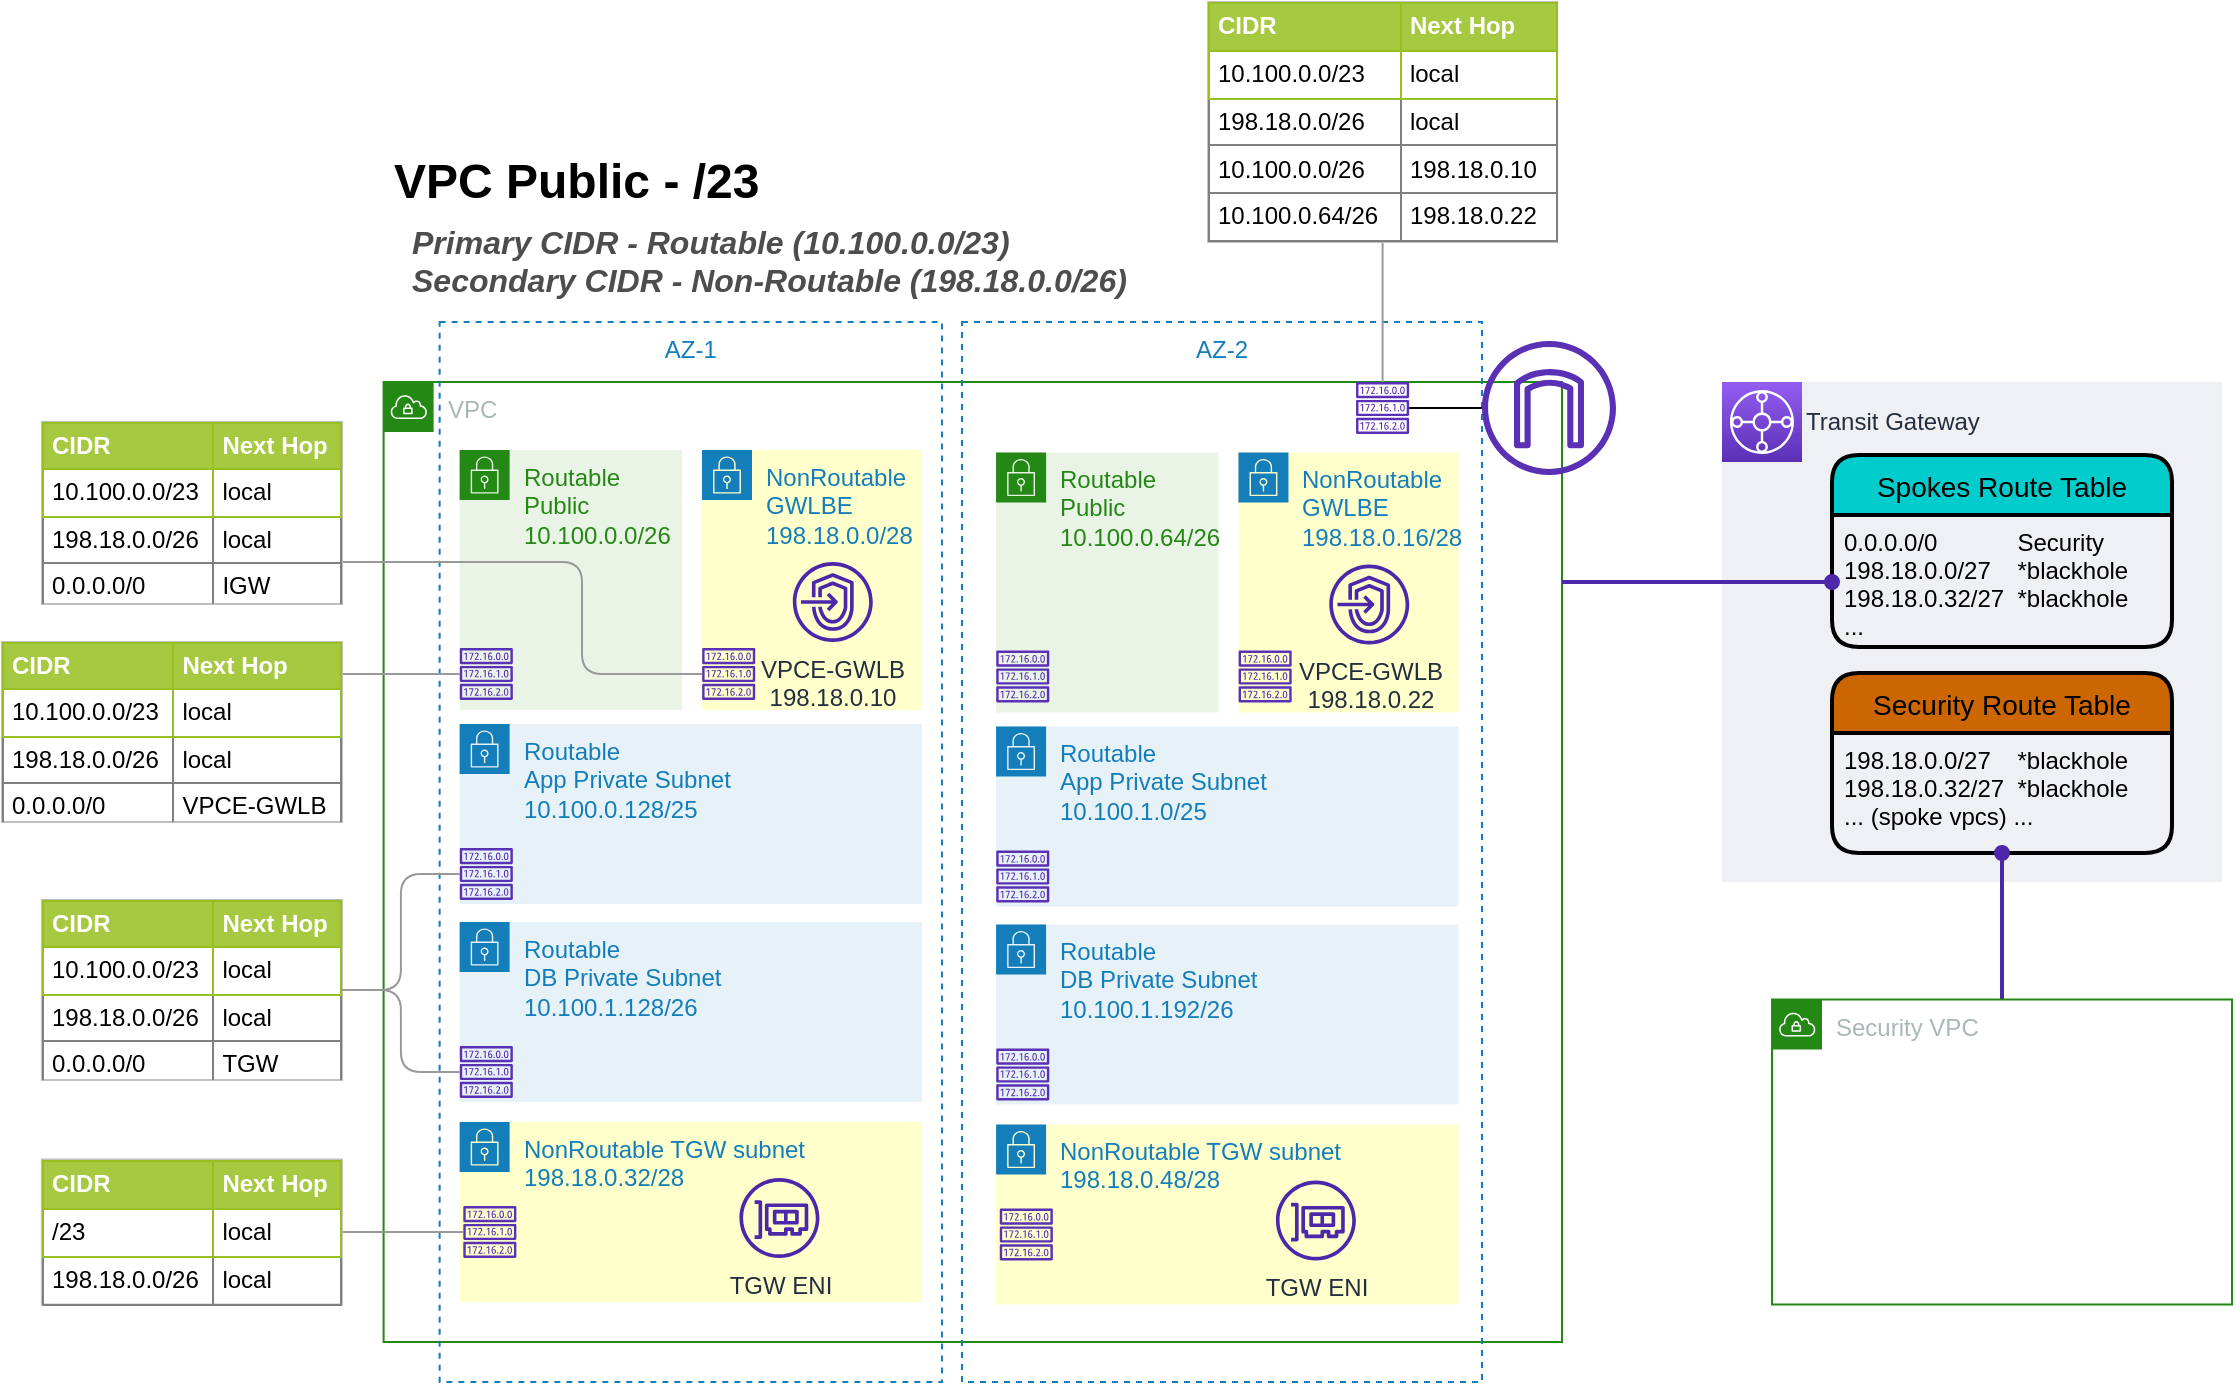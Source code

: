 <mxfile version="20.2.3" type="device" pages="2"><diagram name="public-2AZ-IngressRouting" id="lTcAA-2_CcCiDFms-spu"><mxGraphModel dx="946" dy="-428" grid="1" gridSize="10" guides="1" tooltips="1" connect="1" arrows="1" fold="1" page="1" pageScale="1" pageWidth="850" pageHeight="1100" math="0" shadow="0"><root><mxCell id="Y1zqUfNoWfXjIR6p9rCs-0"/><mxCell id="Y1zqUfNoWfXjIR6p9rCs-1" parent="Y1zqUfNoWfXjIR6p9rCs-0"/><mxCell id="Y1zqUfNoWfXjIR6p9rCs-2" value="VPC" style="points=[[0,0],[0.25,0],[0.5,0],[0.75,0],[1,0],[1,0.25],[1,0.5],[1,0.75],[1,1],[0.75,1],[0.5,1],[0.25,1],[0,1],[0,0.75],[0,0.5],[0,0.25]];outlineConnect=0;gradientColor=none;html=1;whiteSpace=wrap;fontSize=12;fontStyle=0;shape=mxgraph.aws4.group;grIcon=mxgraph.aws4.group_vpc;strokeColor=#248814;fillColor=none;verticalAlign=top;align=left;spacingLeft=30;fontColor=#AAB7B8;dashed=0;" parent="Y1zqUfNoWfXjIR6p9rCs-1" vertex="1"><mxGeometry x="190.8" y="1380" width="589.2" height="480" as="geometry"/></mxCell><mxCell id="Y1zqUfNoWfXjIR6p9rCs-3" value="AZ-1" style="fillColor=none;strokeColor=#147EBA;dashed=1;verticalAlign=top;fontStyle=0;fontColor=#147EBA;labelBackgroundColor=none;" parent="Y1zqUfNoWfXjIR6p9rCs-1" vertex="1"><mxGeometry x="218.81" y="1350" width="251.19" height="530" as="geometry"/></mxCell><mxCell id="Y1zqUfNoWfXjIR6p9rCs-4" value="NonRoutable&lt;br&gt;GWLBE&lt;br&gt;198.18.0.0/28" style="points=[[0,0],[0.25,0],[0.5,0],[0.75,0],[1,0],[1,0.25],[1,0.5],[1,0.75],[1,1],[0.75,1],[0.5,1],[0.25,1],[0,1],[0,0.75],[0,0.5],[0,0.25]];outlineConnect=0;gradientColor=none;html=1;whiteSpace=wrap;fontSize=12;fontStyle=0;shape=mxgraph.aws4.group;grIcon=mxgraph.aws4.group_security_group;grStroke=0;strokeColor=#147EBA;fillColor=#FFFFCC;verticalAlign=top;align=left;spacingLeft=30;fontColor=#147EBA;dashed=0;" parent="Y1zqUfNoWfXjIR6p9rCs-1" vertex="1"><mxGeometry x="350" y="1414" width="110" height="130" as="geometry"/></mxCell><mxCell id="Y1zqUfNoWfXjIR6p9rCs-5" value="" style="outlineConnect=0;fontColor=#232F3E;gradientColor=none;fillColor=#5A30B5;strokeColor=none;dashed=0;verticalLabelPosition=bottom;verticalAlign=top;align=center;html=1;fontSize=12;fontStyle=0;aspect=fixed;pointerEvents=1;shape=mxgraph.aws4.route_table;" parent="Y1zqUfNoWfXjIR6p9rCs-1" vertex="1"><mxGeometry x="350.0" y="1513" width="26.68" height="26" as="geometry"/></mxCell><mxCell id="Y1zqUfNoWfXjIR6p9rCs-6" value="VPCE-GWLB&lt;br&gt;198.18.0.10" style="outlineConnect=0;fontColor=#232F3E;gradientColor=none;fillColor=#4D27AA;strokeColor=none;dashed=0;verticalLabelPosition=bottom;verticalAlign=top;align=center;html=1;fontSize=12;fontStyle=0;aspect=fixed;pointerEvents=1;shape=mxgraph.aws4.endpoints;labelBackgroundColor=none;" parent="Y1zqUfNoWfXjIR6p9rCs-1" vertex="1"><mxGeometry x="395.4" y="1470" width="40" height="40" as="geometry"/></mxCell><mxCell id="Y1zqUfNoWfXjIR6p9rCs-7" value="Routable Public&lt;br&gt;10.100.0.0/26" style="points=[[0,0],[0.25,0],[0.5,0],[0.75,0],[1,0],[1,0.25],[1,0.5],[1,0.75],[1,1],[0.75,1],[0.5,1],[0.25,1],[0,1],[0,0.75],[0,0.5],[0,0.25]];outlineConnect=0;gradientColor=none;html=1;whiteSpace=wrap;fontSize=12;fontStyle=0;shape=mxgraph.aws4.group;grIcon=mxgraph.aws4.group_security_group;grStroke=0;strokeColor=#248814;fillColor=#E9F3E6;verticalAlign=top;align=left;spacingLeft=30;fontColor=#248814;dashed=0;" parent="Y1zqUfNoWfXjIR6p9rCs-1" vertex="1"><mxGeometry x="228.81" y="1414" width="111.19" height="130" as="geometry"/></mxCell><mxCell id="Y1zqUfNoWfXjIR6p9rCs-8" value="Routable&lt;br&gt;App Private Subnet&lt;br&gt;10.100.0.128/25" style="points=[[0,0],[0.25,0],[0.5,0],[0.75,0],[1,0],[1,0.25],[1,0.5],[1,0.75],[1,1],[0.75,1],[0.5,1],[0.25,1],[0,1],[0,0.75],[0,0.5],[0,0.25]];outlineConnect=0;gradientColor=none;html=1;whiteSpace=wrap;fontSize=12;fontStyle=0;shape=mxgraph.aws4.group;grIcon=mxgraph.aws4.group_security_group;grStroke=0;strokeColor=#147EBA;fillColor=#E6F2F8;verticalAlign=top;align=left;spacingLeft=30;fontColor=#147EBA;dashed=0;" parent="Y1zqUfNoWfXjIR6p9rCs-1" vertex="1"><mxGeometry x="228.81" y="1551" width="231.19" height="90" as="geometry"/></mxCell><mxCell id="Y1zqUfNoWfXjIR6p9rCs-10" value="&lt;h1 style=&quot;font-size: 24px;&quot;&gt;VPC Public - /23&lt;br&gt;&lt;/h1&gt;" style="text;html=1;strokeColor=none;fillColor=none;spacing=5;spacingTop=-20;whiteSpace=wrap;overflow=hidden;rounded=0;labelBackgroundColor=none;fontSize=12;" parent="Y1zqUfNoWfXjIR6p9rCs-1" vertex="1"><mxGeometry x="190.8" y="1260" width="449.2" height="40" as="geometry"/></mxCell><mxCell id="Y1zqUfNoWfXjIR6p9rCs-11" value="" style="outlineConnect=0;fontColor=#232F3E;gradientColor=none;fillColor=#5A30B5;strokeColor=none;dashed=0;verticalLabelPosition=bottom;verticalAlign=top;align=center;html=1;fontSize=12;fontStyle=0;aspect=fixed;pointerEvents=1;shape=mxgraph.aws4.route_table;" parent="Y1zqUfNoWfXjIR6p9rCs-1" vertex="1"><mxGeometry x="228.81" y="1513" width="26.68" height="26" as="geometry"/></mxCell><mxCell id="Y1zqUfNoWfXjIR6p9rCs-12" style="edgeStyle=orthogonalEdgeStyle;rounded=1;jumpStyle=arc;orthogonalLoop=1;jettySize=auto;html=1;startArrow=none;startFill=0;strokeColor=#999999;strokeWidth=1;fontColor=#5A30B5;endArrow=none;endFill=0;" parent="Y1zqUfNoWfXjIR6p9rCs-1" source="Y1zqUfNoWfXjIR6p9rCs-11" target="Y1zqUfNoWfXjIR6p9rCs-13" edge="1"><mxGeometry relative="1" as="geometry"><mxPoint x="70.07" y="1593.57" as="sourcePoint"/><Array as="points"><mxPoint x="180" y="1526"/><mxPoint x="180" y="1526"/></Array></mxGeometry></mxCell><mxCell id="Y1zqUfNoWfXjIR6p9rCs-13" value="&lt;table border=&quot;1&quot; width=&quot;100%&quot; cellpadding=&quot;4&quot; style=&quot;width: 100% ; height: 100% ; border-collapse: collapse&quot;&gt;&lt;tbody&gt;&lt;tr style=&quot;background-color: #a7c942 ; color: #ffffff ; border: 1px solid #98bf21&quot;&gt;&lt;th align=&quot;left&quot;&gt;CIDR&lt;/th&gt;&lt;th align=&quot;left&quot;&gt;Next Hop&lt;/th&gt;&lt;/tr&gt;&lt;tr style=&quot;border: 1px solid #98bf21&quot;&gt;&lt;td&gt;10.100.0.0/23&lt;br&gt;&lt;/td&gt;&lt;td&gt;local&lt;/td&gt;&lt;/tr&gt;&lt;tr&gt;&lt;td&gt;198.18.0.0/26&lt;/td&gt;&lt;td&gt;local&lt;/td&gt;&lt;/tr&gt;&lt;tr&gt;&lt;td&gt;0.0.0.0/0&lt;/td&gt;&lt;td&gt;VPCE-GWLB&lt;/td&gt;&lt;/tr&gt;&lt;/tbody&gt;&lt;/table&gt;" style="text;html=1;strokeColor=#c0c0c0;fillColor=#ffffff;overflow=fill;rounded=0;" parent="Y1zqUfNoWfXjIR6p9rCs-1" vertex="1"><mxGeometry y="1510" width="170" height="90" as="geometry"/></mxCell><mxCell id="Y1zqUfNoWfXjIR6p9rCs-14" style="edgeStyle=orthogonalEdgeStyle;rounded=1;jumpStyle=arc;orthogonalLoop=1;jettySize=auto;html=1;startArrow=none;startFill=0;strokeColor=#999999;strokeWidth=1;fontColor=#5A30B5;endArrow=none;endFill=0;" parent="Y1zqUfNoWfXjIR6p9rCs-1" source="Y1zqUfNoWfXjIR6p9rCs-5" target="Y1zqUfNoWfXjIR6p9rCs-15" edge="1"><mxGeometry relative="1" as="geometry"><mxPoint x="228.878" y="1409" as="sourcePoint"/><Array as="points"><mxPoint x="290" y="1526"/><mxPoint x="290" y="1470"/></Array></mxGeometry></mxCell><mxCell id="Y1zqUfNoWfXjIR6p9rCs-15" value="&lt;table border=&quot;1&quot; width=&quot;100%&quot; cellpadding=&quot;4&quot; style=&quot;width: 100% ; height: 100% ; border-collapse: collapse&quot;&gt;&lt;tbody&gt;&lt;tr style=&quot;background-color: #a7c942 ; color: #ffffff ; border: 1px solid #98bf21&quot;&gt;&lt;th align=&quot;left&quot;&gt;CIDR&lt;/th&gt;&lt;th align=&quot;left&quot;&gt;Next Hop&lt;/th&gt;&lt;/tr&gt;&lt;tr style=&quot;border: 1px solid #98bf21&quot;&gt;&lt;td&gt;10.100.0.0/23&lt;/td&gt;&lt;td&gt;local&lt;/td&gt;&lt;/tr&gt;&lt;tr&gt;&lt;td&gt;198.18.0.0/26&lt;/td&gt;&lt;td&gt;local&lt;/td&gt;&lt;/tr&gt;&lt;tr&gt;&lt;td&gt;0.0.0.0/0&lt;/td&gt;&lt;td&gt;IGW&lt;/td&gt;&lt;/tr&gt;&lt;/tbody&gt;&lt;/table&gt;" style="text;html=1;strokeColor=#c0c0c0;fillColor=#ffffff;overflow=fill;rounded=0;" parent="Y1zqUfNoWfXjIR6p9rCs-1" vertex="1"><mxGeometry x="20" y="1400" width="150" height="91" as="geometry"/></mxCell><mxCell id="Y1zqUfNoWfXjIR6p9rCs-16" value="" style="outlineConnect=0;fontColor=#232F3E;gradientColor=none;fillColor=#5A30B5;strokeColor=none;dashed=0;verticalLabelPosition=bottom;verticalAlign=top;align=center;html=1;fontSize=12;fontStyle=0;aspect=fixed;pointerEvents=1;shape=mxgraph.aws4.route_table;" parent="Y1zqUfNoWfXjIR6p9rCs-1" vertex="1"><mxGeometry x="228.81" y="1613" width="26.68" height="26" as="geometry"/></mxCell><mxCell id="Y1zqUfNoWfXjIR6p9rCs-17" style="edgeStyle=orthogonalEdgeStyle;rounded=1;jumpStyle=arc;orthogonalLoop=1;jettySize=auto;html=1;startArrow=none;startFill=0;strokeColor=#999999;strokeWidth=1;fontColor=#5A30B5;endArrow=none;endFill=0;" parent="Y1zqUfNoWfXjIR6p9rCs-1" source="Y1zqUfNoWfXjIR6p9rCs-16" target="Y1zqUfNoWfXjIR6p9rCs-18" edge="1"><mxGeometry relative="1" as="geometry"><mxPoint x="70.07" y="1693.57" as="sourcePoint"/></mxGeometry></mxCell><mxCell id="Y1zqUfNoWfXjIR6p9rCs-18" value="&lt;table border=&quot;1&quot; width=&quot;100%&quot; cellpadding=&quot;4&quot; style=&quot;width: 100% ; height: 100% ; border-collapse: collapse&quot;&gt;&lt;tbody&gt;&lt;tr style=&quot;background-color: #a7c942 ; color: #ffffff ; border: 1px solid #98bf21&quot;&gt;&lt;th align=&quot;left&quot;&gt;CIDR&lt;/th&gt;&lt;th align=&quot;left&quot;&gt;Next Hop&lt;/th&gt;&lt;/tr&gt;&lt;tr style=&quot;border: 1px solid #98bf21&quot;&gt;&lt;td&gt;10.100.0.0/23&lt;br&gt;&lt;/td&gt;&lt;td&gt;local&lt;/td&gt;&lt;/tr&gt;&lt;tr&gt;&lt;td&gt;198.18.0.0/26&lt;/td&gt;&lt;td&gt;local&lt;/td&gt;&lt;/tr&gt;&lt;tr&gt;&lt;td&gt;0.0.0.0/0&lt;/td&gt;&lt;td&gt;TGW&lt;/td&gt;&lt;/tr&gt;&lt;/tbody&gt;&lt;/table&gt;" style="text;html=1;strokeColor=#c0c0c0;fillColor=#ffffff;overflow=fill;rounded=0;" parent="Y1zqUfNoWfXjIR6p9rCs-1" vertex="1"><mxGeometry x="19.96" y="1639" width="150.04" height="90" as="geometry"/></mxCell><mxCell id="Y1zqUfNoWfXjIR6p9rCs-19" value="AZ-2" style="fillColor=none;strokeColor=#147EBA;dashed=1;verticalAlign=top;fontStyle=0;fontColor=#147EBA;labelBackgroundColor=none;" parent="Y1zqUfNoWfXjIR6p9rCs-1" vertex="1"><mxGeometry x="480" y="1350" width="260" height="530" as="geometry"/></mxCell><mxCell id="Y1zqUfNoWfXjIR6p9rCs-27" style="edgeStyle=orthogonalEdgeStyle;rounded=1;jumpStyle=arc;orthogonalLoop=1;jettySize=auto;html=1;startArrow=none;startFill=0;strokeColor=#999999;strokeWidth=1;fontColor=#5A30B5;endArrow=none;endFill=0;" parent="Y1zqUfNoWfXjIR6p9rCs-1" source="Y1zqUfNoWfXjIR6p9rCs-47" target="Y1zqUfNoWfXjIR6p9rCs-28" edge="1"><mxGeometry relative="1" as="geometry"><mxPoint x="1014.732" y="1544" as="sourcePoint"/></mxGeometry></mxCell><mxCell id="Y1zqUfNoWfXjIR6p9rCs-28" value="&lt;table border=&quot;1&quot; width=&quot;100%&quot; cellpadding=&quot;4&quot; style=&quot;width: 100% ; height: 100% ; border-collapse: collapse&quot;&gt;&lt;tbody&gt;&lt;tr style=&quot;background-color: #a7c942 ; color: #ffffff ; border: 1px solid #98bf21&quot;&gt;&lt;th align=&quot;left&quot;&gt;CIDR&lt;/th&gt;&lt;th align=&quot;left&quot;&gt;Next Hop&lt;/th&gt;&lt;/tr&gt;&lt;tr style=&quot;border: 1px solid #98bf21&quot;&gt;&lt;td&gt;10.100.0.0/23&lt;/td&gt;&lt;td&gt;local&lt;/td&gt;&lt;/tr&gt;&lt;tr&gt;&lt;td&gt;198.18.0.0/26&lt;/td&gt;&lt;td&gt;local&lt;/td&gt;&lt;/tr&gt;&lt;tr&gt;&lt;td&gt;10.100.0.0/26&lt;/td&gt;&lt;td&gt;198.18.0.10&lt;/td&gt;&lt;/tr&gt;&lt;tr&gt;&lt;td&gt;10.100.0.64/26&lt;/td&gt;&lt;td&gt;198.18.0.22&lt;/td&gt;&lt;/tr&gt;&lt;/tbody&gt;&lt;/table&gt;" style="text;html=1;strokeColor=#c0c0c0;fillColor=#ffffff;overflow=fill;rounded=0;" parent="Y1zqUfNoWfXjIR6p9rCs-1" vertex="1"><mxGeometry x="603.04" y="1190" width="174.51" height="120" as="geometry"/></mxCell><mxCell id="Y1zqUfNoWfXjIR6p9rCs-29" value="NonRoutable TGW subnet&lt;br&gt;198.18.0.32/28" style="points=[[0,0],[0.25,0],[0.5,0],[0.75,0],[1,0],[1,0.25],[1,0.5],[1,0.75],[1,1],[0.75,1],[0.5,1],[0.25,1],[0,1],[0,0.75],[0,0.5],[0,0.25]];outlineConnect=0;gradientColor=none;html=1;whiteSpace=wrap;fontSize=12;fontStyle=0;shape=mxgraph.aws4.group;grIcon=mxgraph.aws4.group_security_group;grStroke=0;strokeColor=#147EBA;fillColor=#FFFFCC;verticalAlign=top;align=left;spacingLeft=30;fontColor=#147EBA;dashed=0;" parent="Y1zqUfNoWfXjIR6p9rCs-1" vertex="1"><mxGeometry x="228.81" y="1750" width="231.19" height="90" as="geometry"/></mxCell><mxCell id="Y1zqUfNoWfXjIR6p9rCs-31" value="" style="outlineConnect=0;fontColor=#232F3E;gradientColor=none;fillColor=#5A30B5;strokeColor=none;dashed=0;verticalLabelPosition=bottom;verticalAlign=top;align=center;html=1;fontSize=12;fontStyle=0;aspect=fixed;pointerEvents=1;shape=mxgraph.aws4.route_table;" parent="Y1zqUfNoWfXjIR6p9rCs-1" vertex="1"><mxGeometry x="230.58" y="1792" width="26.68" height="26" as="geometry"/></mxCell><mxCell id="Y1zqUfNoWfXjIR6p9rCs-32" style="edgeStyle=orthogonalEdgeStyle;rounded=1;jumpStyle=arc;orthogonalLoop=1;jettySize=auto;html=1;startArrow=none;startFill=0;strokeColor=#999999;strokeWidth=1;fontColor=#5A30B5;endArrow=none;endFill=0;" parent="Y1zqUfNoWfXjIR6p9rCs-1" source="Y1zqUfNoWfXjIR6p9rCs-31" target="Y1zqUfNoWfXjIR6p9rCs-33" edge="1"><mxGeometry relative="1" as="geometry"><mxPoint x="71.84" y="1872.57" as="sourcePoint"/></mxGeometry></mxCell><mxCell id="Y1zqUfNoWfXjIR6p9rCs-33" value="&lt;table border=&quot;1&quot; width=&quot;100%&quot; cellpadding=&quot;4&quot; style=&quot;width: 100% ; height: 100% ; border-collapse: collapse&quot;&gt;&lt;tbody&gt;&lt;tr style=&quot;background-color: #a7c942 ; color: #ffffff ; border: 1px solid #98bf21&quot;&gt;&lt;th align=&quot;left&quot;&gt;CIDR&lt;/th&gt;&lt;th align=&quot;left&quot;&gt;Next Hop&lt;/th&gt;&lt;/tr&gt;&lt;tr style=&quot;border: 1px solid #98bf21&quot;&gt;&lt;td&gt;/23&lt;/td&gt;&lt;td&gt;local&lt;/td&gt;&lt;/tr&gt;&lt;tr&gt;&lt;td&gt;198.18.0.0/26&lt;/td&gt;&lt;td&gt;local&lt;/td&gt;&lt;/tr&gt;&lt;/tbody&gt;&lt;/table&gt;" style="text;html=1;strokeColor=#c0c0c0;fillColor=#ffffff;overflow=fill;rounded=0;" parent="Y1zqUfNoWfXjIR6p9rCs-1" vertex="1"><mxGeometry x="19.92" y="1768.75" width="150.04" height="72.5" as="geometry"/></mxCell><mxCell id="Y1zqUfNoWfXjIR6p9rCs-46" value="" style="outlineConnect=0;fontColor=#232F3E;gradientColor=none;fillColor=#5A30B5;strokeColor=none;dashed=0;verticalLabelPosition=bottom;verticalAlign=top;align=center;html=1;fontSize=12;fontStyle=0;aspect=fixed;pointerEvents=1;shape=mxgraph.aws4.internet_gateway;labelBackgroundColor=none;" parent="Y1zqUfNoWfXjIR6p9rCs-1" vertex="1"><mxGeometry x="740.0" y="1359.5" width="67" height="67" as="geometry"/></mxCell><mxCell id="Y1zqUfNoWfXjIR6p9rCs-47" value="" style="outlineConnect=0;fontColor=#232F3E;gradientColor=none;fillColor=#5A30B5;strokeColor=none;dashed=0;verticalLabelPosition=bottom;verticalAlign=top;align=center;html=1;fontSize=12;fontStyle=0;aspect=fixed;pointerEvents=1;shape=mxgraph.aws4.route_table;" parent="Y1zqUfNoWfXjIR6p9rCs-1" vertex="1"><mxGeometry x="676.95" y="1380" width="26.68" height="26" as="geometry"/></mxCell><mxCell id="Y1zqUfNoWfXjIR6p9rCs-50" value="&lt;h1 style=&quot;font-size: 16px;&quot;&gt;&lt;i&gt;Primary CIDR - Routable (10.100.0.0/23)&lt;br&gt;Secondary CIDR - Non-Routable (198.18.0.0/26)&lt;/i&gt;&lt;/h1&gt;" style="text;html=1;strokeColor=none;fillColor=none;spacing=5;spacingTop=-20;whiteSpace=wrap;overflow=hidden;rounded=0;labelBackgroundColor=none;fontSize=12;fontColor=#4D4D4D;" parent="Y1zqUfNoWfXjIR6p9rCs-1" vertex="1"><mxGeometry x="200" y="1300" width="449.2" height="50" as="geometry"/></mxCell><mxCell id="VdVJ-CZF8Ngl-7uXg3jr-0" value="Routable&lt;br&gt;DB Private Subnet&lt;br&gt;10.100.1.128/26" style="points=[[0,0],[0.25,0],[0.5,0],[0.75,0],[1,0],[1,0.25],[1,0.5],[1,0.75],[1,1],[0.75,1],[0.5,1],[0.25,1],[0,1],[0,0.75],[0,0.5],[0,0.25]];outlineConnect=0;gradientColor=none;html=1;whiteSpace=wrap;fontSize=12;fontStyle=0;shape=mxgraph.aws4.group;grIcon=mxgraph.aws4.group_security_group;grStroke=0;strokeColor=#147EBA;fillColor=#E6F2F8;verticalAlign=top;align=left;spacingLeft=30;fontColor=#147EBA;dashed=0;" parent="Y1zqUfNoWfXjIR6p9rCs-1" vertex="1"><mxGeometry x="228.81" y="1650" width="231.19" height="90" as="geometry"/></mxCell><mxCell id="VdVJ-CZF8Ngl-7uXg3jr-1" value="" style="outlineConnect=0;fontColor=#232F3E;gradientColor=none;fillColor=#5A30B5;strokeColor=none;dashed=0;verticalLabelPosition=bottom;verticalAlign=top;align=center;html=1;fontSize=12;fontStyle=0;aspect=fixed;pointerEvents=1;shape=mxgraph.aws4.route_table;" parent="Y1zqUfNoWfXjIR6p9rCs-1" vertex="1"><mxGeometry x="228.81" y="1712" width="26.68" height="26" as="geometry"/></mxCell><mxCell id="VdVJ-CZF8Ngl-7uXg3jr-2" style="edgeStyle=orthogonalEdgeStyle;rounded=1;jumpStyle=arc;orthogonalLoop=1;jettySize=auto;html=1;startArrow=none;startFill=0;strokeColor=#999999;strokeWidth=1;fontColor=#5A30B5;endArrow=none;endFill=0;" parent="Y1zqUfNoWfXjIR6p9rCs-1" source="VdVJ-CZF8Ngl-7uXg3jr-1" target="Y1zqUfNoWfXjIR6p9rCs-18" edge="1"><mxGeometry relative="1" as="geometry"><mxPoint x="70.07" y="1792.57" as="sourcePoint"/><mxPoint x="170" y="1735" as="targetPoint"/></mxGeometry></mxCell><mxCell id="VdVJ-CZF8Ngl-7uXg3jr-6" value="TGW ENI" style="sketch=0;outlineConnect=0;fontColor=#232F3E;gradientColor=none;fillColor=#4D27AA;strokeColor=none;dashed=0;verticalLabelPosition=bottom;verticalAlign=top;align=center;html=1;fontSize=12;fontStyle=0;aspect=fixed;pointerEvents=1;shape=mxgraph.aws4.elastic_network_interface;" parent="Y1zqUfNoWfXjIR6p9rCs-1" vertex="1"><mxGeometry x="368.72" y="1778" width="40" height="40" as="geometry"/></mxCell><mxCell id="qIVUYQZ2wYTgL0CLIdLl-0" value="NonRoutable&lt;br&gt;GWLBE&lt;br&gt;198.18.0.16/28" style="points=[[0,0],[0.25,0],[0.5,0],[0.75,0],[1,0],[1,0.25],[1,0.5],[1,0.75],[1,1],[0.75,1],[0.5,1],[0.25,1],[0,1],[0,0.75],[0,0.5],[0,0.25]];outlineConnect=0;gradientColor=none;html=1;whiteSpace=wrap;fontSize=12;fontStyle=0;shape=mxgraph.aws4.group;grIcon=mxgraph.aws4.group_security_group;grStroke=0;strokeColor=#147EBA;fillColor=#FFFFCC;verticalAlign=top;align=left;spacingLeft=30;fontColor=#147EBA;dashed=0;" parent="Y1zqUfNoWfXjIR6p9rCs-1" vertex="1"><mxGeometry x="618.23" y="1415.25" width="110" height="130" as="geometry"/></mxCell><mxCell id="qIVUYQZ2wYTgL0CLIdLl-1" value="" style="outlineConnect=0;fontColor=#232F3E;gradientColor=none;fillColor=#5A30B5;strokeColor=none;dashed=0;verticalLabelPosition=bottom;verticalAlign=top;align=center;html=1;fontSize=12;fontStyle=0;aspect=fixed;pointerEvents=1;shape=mxgraph.aws4.route_table;" parent="Y1zqUfNoWfXjIR6p9rCs-1" vertex="1"><mxGeometry x="618.23" y="1514.25" width="26.68" height="26" as="geometry"/></mxCell><mxCell id="qIVUYQZ2wYTgL0CLIdLl-2" value="VPCE-GWLB&lt;br&gt;198.18.0.22" style="outlineConnect=0;fontColor=#232F3E;gradientColor=none;fillColor=#4D27AA;strokeColor=none;dashed=0;verticalLabelPosition=bottom;verticalAlign=top;align=center;html=1;fontSize=12;fontStyle=0;aspect=fixed;pointerEvents=1;shape=mxgraph.aws4.endpoints;labelBackgroundColor=none;" parent="Y1zqUfNoWfXjIR6p9rCs-1" vertex="1"><mxGeometry x="663.63" y="1471.25" width="40" height="40" as="geometry"/></mxCell><mxCell id="qIVUYQZ2wYTgL0CLIdLl-3" value="Routable Public&lt;br&gt;10.100.0.64/26" style="points=[[0,0],[0.25,0],[0.5,0],[0.75,0],[1,0],[1,0.25],[1,0.5],[1,0.75],[1,1],[0.75,1],[0.5,1],[0.25,1],[0,1],[0,0.75],[0,0.5],[0,0.25]];outlineConnect=0;gradientColor=none;html=1;whiteSpace=wrap;fontSize=12;fontStyle=0;shape=mxgraph.aws4.group;grIcon=mxgraph.aws4.group_security_group;grStroke=0;strokeColor=#248814;fillColor=#E9F3E6;verticalAlign=top;align=left;spacingLeft=30;fontColor=#248814;dashed=0;" parent="Y1zqUfNoWfXjIR6p9rCs-1" vertex="1"><mxGeometry x="497.04" y="1415.25" width="111.19" height="130" as="geometry"/></mxCell><mxCell id="qIVUYQZ2wYTgL0CLIdLl-4" value="Routable&lt;br&gt;App Private Subnet&lt;br&gt;10.100.1.0/25" style="points=[[0,0],[0.25,0],[0.5,0],[0.75,0],[1,0],[1,0.25],[1,0.5],[1,0.75],[1,1],[0.75,1],[0.5,1],[0.25,1],[0,1],[0,0.75],[0,0.5],[0,0.25]];outlineConnect=0;gradientColor=none;html=1;whiteSpace=wrap;fontSize=12;fontStyle=0;shape=mxgraph.aws4.group;grIcon=mxgraph.aws4.group_security_group;grStroke=0;strokeColor=#147EBA;fillColor=#E6F2F8;verticalAlign=top;align=left;spacingLeft=30;fontColor=#147EBA;dashed=0;" parent="Y1zqUfNoWfXjIR6p9rCs-1" vertex="1"><mxGeometry x="497.04" y="1552.25" width="231.19" height="90" as="geometry"/></mxCell><mxCell id="qIVUYQZ2wYTgL0CLIdLl-5" value="" style="outlineConnect=0;fontColor=#232F3E;gradientColor=none;fillColor=#5A30B5;strokeColor=none;dashed=0;verticalLabelPosition=bottom;verticalAlign=top;align=center;html=1;fontSize=12;fontStyle=0;aspect=fixed;pointerEvents=1;shape=mxgraph.aws4.route_table;" parent="Y1zqUfNoWfXjIR6p9rCs-1" vertex="1"><mxGeometry x="497.04" y="1514.25" width="26.68" height="26" as="geometry"/></mxCell><mxCell id="qIVUYQZ2wYTgL0CLIdLl-6" value="" style="outlineConnect=0;fontColor=#232F3E;gradientColor=none;fillColor=#5A30B5;strokeColor=none;dashed=0;verticalLabelPosition=bottom;verticalAlign=top;align=center;html=1;fontSize=12;fontStyle=0;aspect=fixed;pointerEvents=1;shape=mxgraph.aws4.route_table;" parent="Y1zqUfNoWfXjIR6p9rCs-1" vertex="1"><mxGeometry x="497.04" y="1614.25" width="26.68" height="26" as="geometry"/></mxCell><mxCell id="qIVUYQZ2wYTgL0CLIdLl-7" value="NonRoutable TGW subnet&lt;br&gt;198.18.0.48/28" style="points=[[0,0],[0.25,0],[0.5,0],[0.75,0],[1,0],[1,0.25],[1,0.5],[1,0.75],[1,1],[0.75,1],[0.5,1],[0.25,1],[0,1],[0,0.75],[0,0.5],[0,0.25]];outlineConnect=0;gradientColor=none;html=1;whiteSpace=wrap;fontSize=12;fontStyle=0;shape=mxgraph.aws4.group;grIcon=mxgraph.aws4.group_security_group;grStroke=0;strokeColor=#147EBA;fillColor=#FFFFCC;verticalAlign=top;align=left;spacingLeft=30;fontColor=#147EBA;dashed=0;" parent="Y1zqUfNoWfXjIR6p9rCs-1" vertex="1"><mxGeometry x="497.04" y="1751.25" width="231.19" height="90" as="geometry"/></mxCell><mxCell id="qIVUYQZ2wYTgL0CLIdLl-8" value="" style="outlineConnect=0;fontColor=#232F3E;gradientColor=none;fillColor=#5A30B5;strokeColor=none;dashed=0;verticalLabelPosition=bottom;verticalAlign=top;align=center;html=1;fontSize=12;fontStyle=0;aspect=fixed;pointerEvents=1;shape=mxgraph.aws4.route_table;" parent="Y1zqUfNoWfXjIR6p9rCs-1" vertex="1"><mxGeometry x="498.81" y="1793.25" width="26.68" height="26" as="geometry"/></mxCell><mxCell id="qIVUYQZ2wYTgL0CLIdLl-9" value="Routable&lt;br&gt;DB Private Subnet&lt;br&gt;10.100.1.192/26" style="points=[[0,0],[0.25,0],[0.5,0],[0.75,0],[1,0],[1,0.25],[1,0.5],[1,0.75],[1,1],[0.75,1],[0.5,1],[0.25,1],[0,1],[0,0.75],[0,0.5],[0,0.25]];outlineConnect=0;gradientColor=none;html=1;whiteSpace=wrap;fontSize=12;fontStyle=0;shape=mxgraph.aws4.group;grIcon=mxgraph.aws4.group_security_group;grStroke=0;strokeColor=#147EBA;fillColor=#E6F2F8;verticalAlign=top;align=left;spacingLeft=30;fontColor=#147EBA;dashed=0;" parent="Y1zqUfNoWfXjIR6p9rCs-1" vertex="1"><mxGeometry x="497.04" y="1651.25" width="231.19" height="90" as="geometry"/></mxCell><mxCell id="qIVUYQZ2wYTgL0CLIdLl-10" value="" style="outlineConnect=0;fontColor=#232F3E;gradientColor=none;fillColor=#5A30B5;strokeColor=none;dashed=0;verticalLabelPosition=bottom;verticalAlign=top;align=center;html=1;fontSize=12;fontStyle=0;aspect=fixed;pointerEvents=1;shape=mxgraph.aws4.route_table;" parent="Y1zqUfNoWfXjIR6p9rCs-1" vertex="1"><mxGeometry x="497.04" y="1713.25" width="26.68" height="26" as="geometry"/></mxCell><mxCell id="qIVUYQZ2wYTgL0CLIdLl-11" value="TGW ENI" style="sketch=0;outlineConnect=0;fontColor=#232F3E;gradientColor=none;fillColor=#4D27AA;strokeColor=none;dashed=0;verticalLabelPosition=bottom;verticalAlign=top;align=center;html=1;fontSize=12;fontStyle=0;aspect=fixed;pointerEvents=1;shape=mxgraph.aws4.elastic_network_interface;" parent="Y1zqUfNoWfXjIR6p9rCs-1" vertex="1"><mxGeometry x="636.95" y="1779.25" width="40" height="40" as="geometry"/></mxCell><mxCell id="Y1zqUfNoWfXjIR6p9rCs-9" style="edgeStyle=orthogonalEdgeStyle;curved=1;orthogonalLoop=1;jettySize=auto;html=1;fontSize=12;endArrow=none;endFill=0;startArrow=none;startFill=0;" parent="Y1zqUfNoWfXjIR6p9rCs-1" source="Y1zqUfNoWfXjIR6p9rCs-47" target="Y1zqUfNoWfXjIR6p9rCs-46" edge="1"><mxGeometry relative="1" as="geometry"/></mxCell><mxCell id="JHFMmlNfmuCPEdW_5RjM-0" value="" style="fillColor=#EFF0F3;strokeColor=none;dashed=0;verticalAlign=top;fontStyle=0;fontColor=#232F3D;" parent="Y1zqUfNoWfXjIR6p9rCs-1" vertex="1"><mxGeometry x="860" y="1380" width="250" height="250" as="geometry"/></mxCell><mxCell id="JHFMmlNfmuCPEdW_5RjM-1" value="Transit Gateway" style="sketch=0;points=[[0,0,0],[0.25,0,0],[0.5,0,0],[0.75,0,0],[1,0,0],[0,1,0],[0.25,1,0],[0.5,1,0],[0.75,1,0],[1,1,0],[0,0.25,0],[0,0.5,0],[0,0.75,0],[1,0.25,0],[1,0.5,0],[1,0.75,0]];outlineConnect=0;fontColor=#232F3E;gradientColor=#945DF2;gradientDirection=north;fillColor=#5A30B5;strokeColor=#ffffff;dashed=0;verticalLabelPosition=middle;verticalAlign=middle;align=left;html=1;fontSize=12;fontStyle=0;aspect=fixed;shape=mxgraph.aws4.resourceIcon;resIcon=mxgraph.aws4.transit_gateway;labelPosition=right;" parent="Y1zqUfNoWfXjIR6p9rCs-1" vertex="1"><mxGeometry x="860" y="1380" width="40" height="40" as="geometry"/></mxCell><mxCell id="JHFMmlNfmuCPEdW_5RjM-2" value="Spokes Route Table" style="swimlane;childLayout=stackLayout;horizontal=1;startSize=30;horizontalStack=0;rounded=1;fontSize=14;fontStyle=0;strokeWidth=2;resizeParent=0;resizeLast=1;shadow=0;dashed=0;align=center;fillColor=#00CCCC;" parent="Y1zqUfNoWfXjIR6p9rCs-1" vertex="1"><mxGeometry x="915" y="1416.5" width="170" height="96" as="geometry"/></mxCell><mxCell id="JHFMmlNfmuCPEdW_5RjM-3" value="0.0.0.0/0            Security&#10;198.18.0.0/27    *blackhole&#10;198.18.0.32/27  *blackhole&#10;..." style="align=left;strokeColor=none;fillColor=none;spacingLeft=4;fontSize=12;verticalAlign=top;resizable=0;rotatable=0;part=1;" parent="JHFMmlNfmuCPEdW_5RjM-2" vertex="1"><mxGeometry y="30" width="170" height="66" as="geometry"/></mxCell><mxCell id="JHFMmlNfmuCPEdW_5RjM-4" value="Security Route Table" style="swimlane;childLayout=stackLayout;horizontal=1;startSize=30;horizontalStack=0;rounded=1;fontSize=14;fontStyle=0;strokeWidth=2;resizeParent=0;resizeLast=1;shadow=0;dashed=0;align=center;fillColor=#CC6600;" parent="Y1zqUfNoWfXjIR6p9rCs-1" vertex="1"><mxGeometry x="915" y="1525.5" width="170" height="90" as="geometry"/></mxCell><mxCell id="JHFMmlNfmuCPEdW_5RjM-5" value="198.18.0.0/27    *blackhole&#10;198.18.0.32/27  *blackhole&#10;... (spoke vpcs) ..." style="align=left;strokeColor=none;fillColor=none;spacingLeft=4;fontSize=12;verticalAlign=top;resizable=0;rotatable=0;part=1;" parent="JHFMmlNfmuCPEdW_5RjM-4" vertex="1"><mxGeometry y="30" width="170" height="60" as="geometry"/></mxCell><mxCell id="JHFMmlNfmuCPEdW_5RjM-6" style="edgeStyle=orthogonalEdgeStyle;rounded=0;orthogonalLoop=1;jettySize=auto;html=1;endArrow=oval;endFill=1;strokeColor=#4D27AA;strokeWidth=2;" parent="Y1zqUfNoWfXjIR6p9rCs-1" source="JHFMmlNfmuCPEdW_5RjM-7" target="JHFMmlNfmuCPEdW_5RjM-5" edge="1"><mxGeometry relative="1" as="geometry"/></mxCell><mxCell id="JHFMmlNfmuCPEdW_5RjM-7" value="Security VPC" style="points=[[0,0],[0.25,0],[0.5,0],[0.75,0],[1,0],[1,0.25],[1,0.5],[1,0.75],[1,1],[0.75,1],[0.5,1],[0.25,1],[0,1],[0,0.75],[0,0.5],[0,0.25]];outlineConnect=0;gradientColor=none;html=1;whiteSpace=wrap;fontSize=12;fontStyle=0;shape=mxgraph.aws4.group;grIcon=mxgraph.aws4.group_vpc;strokeColor=#248814;fillColor=none;verticalAlign=top;align=left;spacingLeft=30;fontColor=#AAB7B8;dashed=0;" parent="Y1zqUfNoWfXjIR6p9rCs-1" vertex="1"><mxGeometry x="885" y="1688.75" width="230" height="152.5" as="geometry"/></mxCell><mxCell id="JHFMmlNfmuCPEdW_5RjM-8" style="edgeStyle=orthogonalEdgeStyle;rounded=0;orthogonalLoop=1;jettySize=auto;html=1;endArrow=oval;endFill=1;strokeColor=#4D27AA;strokeWidth=2;" parent="Y1zqUfNoWfXjIR6p9rCs-1" source="Y1zqUfNoWfXjIR6p9rCs-2" target="JHFMmlNfmuCPEdW_5RjM-3" edge="1"><mxGeometry relative="1" as="geometry"><mxPoint x="780" y="1480" as="sourcePoint"/><Array as="points"><mxPoint x="810" y="1480"/><mxPoint x="810" y="1480"/></Array></mxGeometry></mxCell></root></mxGraphModel></diagram><diagram name="public-2AZ" id="q3mO1J63hwdfZsJEo_CT"><mxGraphModel dx="946" dy="-428" grid="1" gridSize="10" guides="1" tooltips="1" connect="1" arrows="1" fold="1" page="1" pageScale="1" pageWidth="850" pageHeight="1100" math="0" shadow="0"><root><mxCell id="SCPQdZ4cWsWPfvhHk-Sm-0"/><mxCell id="SCPQdZ4cWsWPfvhHk-Sm-1" parent="SCPQdZ4cWsWPfvhHk-Sm-0"/><mxCell id="SCPQdZ4cWsWPfvhHk-Sm-2" value="VPC" style="points=[[0,0],[0.25,0],[0.5,0],[0.75,0],[1,0],[1,0.25],[1,0.5],[1,0.75],[1,1],[0.75,1],[0.5,1],[0.25,1],[0,1],[0,0.75],[0,0.5],[0,0.25]];outlineConnect=0;gradientColor=none;html=1;whiteSpace=wrap;fontSize=12;fontStyle=0;shape=mxgraph.aws4.group;grIcon=mxgraph.aws4.group_vpc;strokeColor=#248814;fillColor=none;verticalAlign=top;align=left;spacingLeft=30;fontColor=#AAB7B8;dashed=0;" parent="SCPQdZ4cWsWPfvhHk-Sm-1" vertex="1"><mxGeometry x="190.8" y="1410" width="589.2" height="450" as="geometry"/></mxCell><mxCell id="SCPQdZ4cWsWPfvhHk-Sm-3" value="AZ-1" style="fillColor=none;strokeColor=#147EBA;dashed=1;verticalAlign=top;fontStyle=0;fontColor=#147EBA;labelBackgroundColor=none;" parent="SCPQdZ4cWsWPfvhHk-Sm-1" vertex="1"><mxGeometry x="218.81" y="1380" width="251.19" height="500" as="geometry"/></mxCell><mxCell id="SCPQdZ4cWsWPfvhHk-Sm-7" value="Routable Public&lt;br&gt;10.100.0.0/26" style="points=[[0,0],[0.25,0],[0.5,0],[0.75,0],[1,0],[1,0.25],[1,0.5],[1,0.75],[1,1],[0.75,1],[0.5,1],[0.25,1],[0,1],[0,0.75],[0,0.5],[0,0.25]];outlineConnect=0;gradientColor=none;html=1;whiteSpace=wrap;fontSize=12;fontStyle=0;shape=mxgraph.aws4.group;grIcon=mxgraph.aws4.group_security_group;grStroke=0;strokeColor=#248814;fillColor=#E9F3E6;verticalAlign=top;align=left;spacingLeft=30;fontColor=#248814;dashed=0;" parent="SCPQdZ4cWsWPfvhHk-Sm-1" vertex="1"><mxGeometry x="228.81" y="1450" width="231.19" height="94" as="geometry"/></mxCell><mxCell id="SCPQdZ4cWsWPfvhHk-Sm-8" value="Routable&lt;br&gt;App Private Subnet&lt;br&gt;10.100.0.128/25" style="points=[[0,0],[0.25,0],[0.5,0],[0.75,0],[1,0],[1,0.25],[1,0.5],[1,0.75],[1,1],[0.75,1],[0.5,1],[0.25,1],[0,1],[0,0.75],[0,0.5],[0,0.25]];outlineConnect=0;gradientColor=none;html=1;whiteSpace=wrap;fontSize=12;fontStyle=0;shape=mxgraph.aws4.group;grIcon=mxgraph.aws4.group_security_group;grStroke=0;strokeColor=#147EBA;fillColor=#E6F2F8;verticalAlign=top;align=left;spacingLeft=30;fontColor=#147EBA;dashed=0;" parent="SCPQdZ4cWsWPfvhHk-Sm-1" vertex="1"><mxGeometry x="228.81" y="1551" width="231.19" height="90" as="geometry"/></mxCell><mxCell id="SCPQdZ4cWsWPfvhHk-Sm-9" value="&lt;h1 style=&quot;font-size: 24px;&quot;&gt;VPC Public - /23&lt;br&gt;&lt;/h1&gt;" style="text;html=1;strokeColor=none;fillColor=none;spacing=5;spacingTop=-20;whiteSpace=wrap;overflow=hidden;rounded=0;labelBackgroundColor=none;fontSize=12;" parent="SCPQdZ4cWsWPfvhHk-Sm-1" vertex="1"><mxGeometry x="190.8" y="1290" width="449.2" height="40" as="geometry"/></mxCell><mxCell id="SCPQdZ4cWsWPfvhHk-Sm-10" value="" style="outlineConnect=0;fontColor=#232F3E;gradientColor=none;fillColor=#5A30B5;strokeColor=none;dashed=0;verticalLabelPosition=bottom;verticalAlign=top;align=center;html=1;fontSize=12;fontStyle=0;aspect=fixed;pointerEvents=1;shape=mxgraph.aws4.route_table;" parent="SCPQdZ4cWsWPfvhHk-Sm-1" vertex="1"><mxGeometry x="228.81" y="1513" width="26.68" height="26" as="geometry"/></mxCell><mxCell id="SCPQdZ4cWsWPfvhHk-Sm-11" style="edgeStyle=orthogonalEdgeStyle;rounded=1;jumpStyle=arc;orthogonalLoop=1;jettySize=auto;html=1;startArrow=none;startFill=0;strokeColor=#999999;strokeWidth=1;fontColor=#5A30B5;endArrow=none;endFill=0;" parent="SCPQdZ4cWsWPfvhHk-Sm-1" source="SCPQdZ4cWsWPfvhHk-Sm-10" target="SCPQdZ4cWsWPfvhHk-Sm-12" edge="1"><mxGeometry relative="1" as="geometry"><mxPoint x="70.07" y="1593.57" as="sourcePoint"/><Array as="points"><mxPoint x="180" y="1526"/><mxPoint x="180" y="1526"/></Array></mxGeometry></mxCell><mxCell id="SCPQdZ4cWsWPfvhHk-Sm-12" value="&lt;table border=&quot;1&quot; width=&quot;100%&quot; cellpadding=&quot;4&quot; style=&quot;width: 100% ; height: 100% ; border-collapse: collapse&quot;&gt;&lt;tbody&gt;&lt;tr style=&quot;background-color: #a7c942 ; color: #ffffff ; border: 1px solid #98bf21&quot;&gt;&lt;th align=&quot;left&quot;&gt;CIDR&lt;/th&gt;&lt;th align=&quot;left&quot;&gt;Next Hop&lt;/th&gt;&lt;/tr&gt;&lt;tr style=&quot;border: 1px solid #98bf21&quot;&gt;&lt;td&gt;10.100.0.0/23&lt;br&gt;&lt;/td&gt;&lt;td&gt;local&lt;/td&gt;&lt;/tr&gt;&lt;tr&gt;&lt;td&gt;198.18.0.0/26&lt;/td&gt;&lt;td&gt;local&lt;/td&gt;&lt;/tr&gt;&lt;tr&gt;&lt;td&gt;0.0.0.0/0&lt;/td&gt;&lt;td&gt;IGW&lt;/td&gt;&lt;/tr&gt;&lt;/tbody&gt;&lt;/table&gt;" style="text;html=1;strokeColor=#c0c0c0;fillColor=#ffffff;overflow=fill;rounded=0;" parent="SCPQdZ4cWsWPfvhHk-Sm-1" vertex="1"><mxGeometry y="1510" width="170" height="90" as="geometry"/></mxCell><mxCell id="SCPQdZ4cWsWPfvhHk-Sm-15" value="" style="outlineConnect=0;fontColor=#232F3E;gradientColor=none;fillColor=#5A30B5;strokeColor=none;dashed=0;verticalLabelPosition=bottom;verticalAlign=top;align=center;html=1;fontSize=12;fontStyle=0;aspect=fixed;pointerEvents=1;shape=mxgraph.aws4.route_table;" parent="SCPQdZ4cWsWPfvhHk-Sm-1" vertex="1"><mxGeometry x="228.81" y="1613" width="26.68" height="26" as="geometry"/></mxCell><mxCell id="SCPQdZ4cWsWPfvhHk-Sm-16" style="edgeStyle=orthogonalEdgeStyle;rounded=1;jumpStyle=arc;orthogonalLoop=1;jettySize=auto;html=1;startArrow=none;startFill=0;strokeColor=#999999;strokeWidth=1;fontColor=#5A30B5;endArrow=none;endFill=0;" parent="SCPQdZ4cWsWPfvhHk-Sm-1" source="SCPQdZ4cWsWPfvhHk-Sm-15" target="SCPQdZ4cWsWPfvhHk-Sm-17" edge="1"><mxGeometry relative="1" as="geometry"><mxPoint x="70.07" y="1693.57" as="sourcePoint"/></mxGeometry></mxCell><mxCell id="SCPQdZ4cWsWPfvhHk-Sm-17" value="&lt;table border=&quot;1&quot; width=&quot;100%&quot; cellpadding=&quot;4&quot; style=&quot;width: 100% ; height: 100% ; border-collapse: collapse&quot;&gt;&lt;tbody&gt;&lt;tr style=&quot;background-color: #a7c942 ; color: #ffffff ; border: 1px solid #98bf21&quot;&gt;&lt;th align=&quot;left&quot;&gt;CIDR&lt;/th&gt;&lt;th align=&quot;left&quot;&gt;Next Hop&lt;/th&gt;&lt;/tr&gt;&lt;tr style=&quot;border: 1px solid #98bf21&quot;&gt;&lt;td&gt;10.100.0.0/23&lt;br&gt;&lt;/td&gt;&lt;td&gt;local&lt;/td&gt;&lt;/tr&gt;&lt;tr&gt;&lt;td&gt;198.18.0.0/26&lt;/td&gt;&lt;td&gt;local&lt;/td&gt;&lt;/tr&gt;&lt;tr&gt;&lt;td&gt;0.0.0.0/0&lt;/td&gt;&lt;td&gt;TGW&lt;/td&gt;&lt;/tr&gt;&lt;/tbody&gt;&lt;/table&gt;" style="text;html=1;strokeColor=#c0c0c0;fillColor=#ffffff;overflow=fill;rounded=0;" parent="SCPQdZ4cWsWPfvhHk-Sm-1" vertex="1"><mxGeometry x="19.96" y="1639" width="150.04" height="90" as="geometry"/></mxCell><mxCell id="SCPQdZ4cWsWPfvhHk-Sm-18" value="AZ-2" style="fillColor=none;strokeColor=#147EBA;dashed=1;verticalAlign=top;fontStyle=0;fontColor=#147EBA;labelBackgroundColor=none;" parent="SCPQdZ4cWsWPfvhHk-Sm-1" vertex="1"><mxGeometry x="480" y="1380" width="260" height="500" as="geometry"/></mxCell><mxCell id="SCPQdZ4cWsWPfvhHk-Sm-21" value="NonRoutable TGW subnet&lt;br&gt;198.18.0.0/28" style="points=[[0,0],[0.25,0],[0.5,0],[0.75,0],[1,0],[1,0.25],[1,0.5],[1,0.75],[1,1],[0.75,1],[0.5,1],[0.25,1],[0,1],[0,0.75],[0,0.5],[0,0.25]];outlineConnect=0;gradientColor=none;html=1;whiteSpace=wrap;fontSize=12;fontStyle=0;shape=mxgraph.aws4.group;grIcon=mxgraph.aws4.group_security_group;grStroke=0;strokeColor=#147EBA;fillColor=#FFFFCC;verticalAlign=top;align=left;spacingLeft=30;fontColor=#147EBA;dashed=0;" parent="SCPQdZ4cWsWPfvhHk-Sm-1" vertex="1"><mxGeometry x="228.81" y="1750" width="231.19" height="90" as="geometry"/></mxCell><mxCell id="SCPQdZ4cWsWPfvhHk-Sm-22" value="" style="outlineConnect=0;fontColor=#232F3E;gradientColor=none;fillColor=#5A30B5;strokeColor=none;dashed=0;verticalLabelPosition=bottom;verticalAlign=top;align=center;html=1;fontSize=12;fontStyle=0;aspect=fixed;pointerEvents=1;shape=mxgraph.aws4.route_table;" parent="SCPQdZ4cWsWPfvhHk-Sm-1" vertex="1"><mxGeometry x="230.58" y="1792" width="26.68" height="26" as="geometry"/></mxCell><mxCell id="SCPQdZ4cWsWPfvhHk-Sm-23" style="edgeStyle=orthogonalEdgeStyle;rounded=1;jumpStyle=arc;orthogonalLoop=1;jettySize=auto;html=1;startArrow=none;startFill=0;strokeColor=#999999;strokeWidth=1;fontColor=#5A30B5;endArrow=none;endFill=0;" parent="SCPQdZ4cWsWPfvhHk-Sm-1" source="SCPQdZ4cWsWPfvhHk-Sm-22" target="SCPQdZ4cWsWPfvhHk-Sm-24" edge="1"><mxGeometry relative="1" as="geometry"><mxPoint x="71.84" y="1872.57" as="sourcePoint"/></mxGeometry></mxCell><mxCell id="SCPQdZ4cWsWPfvhHk-Sm-24" value="&lt;table border=&quot;1&quot; width=&quot;100%&quot; cellpadding=&quot;4&quot; style=&quot;width: 100% ; height: 100% ; border-collapse: collapse&quot;&gt;&lt;tbody&gt;&lt;tr style=&quot;background-color: #a7c942 ; color: #ffffff ; border: 1px solid #98bf21&quot;&gt;&lt;th align=&quot;left&quot;&gt;CIDR&lt;/th&gt;&lt;th align=&quot;left&quot;&gt;Next Hop&lt;/th&gt;&lt;/tr&gt;&lt;tr style=&quot;border: 1px solid #98bf21&quot;&gt;&lt;td&gt;/23&lt;/td&gt;&lt;td&gt;local&lt;/td&gt;&lt;/tr&gt;&lt;tr&gt;&lt;td&gt;198.18.0.0/26&lt;/td&gt;&lt;td&gt;local&lt;/td&gt;&lt;/tr&gt;&lt;/tbody&gt;&lt;/table&gt;" style="text;html=1;strokeColor=#c0c0c0;fillColor=#ffffff;overflow=fill;rounded=0;" parent="SCPQdZ4cWsWPfvhHk-Sm-1" vertex="1"><mxGeometry x="19.92" y="1768.75" width="150.04" height="72.5" as="geometry"/></mxCell><mxCell id="SCPQdZ4cWsWPfvhHk-Sm-25" value="" style="outlineConnect=0;fontColor=#232F3E;gradientColor=none;fillColor=#5A30B5;strokeColor=none;dashed=0;verticalLabelPosition=bottom;verticalAlign=top;align=center;html=1;fontSize=12;fontStyle=0;aspect=fixed;pointerEvents=1;shape=mxgraph.aws4.internet_gateway;labelBackgroundColor=none;" parent="SCPQdZ4cWsWPfvhHk-Sm-1" vertex="1"><mxGeometry x="740.0" y="1390" width="67" height="67" as="geometry"/></mxCell><mxCell id="SCPQdZ4cWsWPfvhHk-Sm-27" value="&lt;h1 style=&quot;font-size: 16px;&quot;&gt;&lt;i&gt;Primary CIDR - Routable (10.100.0.0/23)&lt;br&gt;Secondary CIDR - Non-Routable (198.18.0.0/26)&lt;/i&gt;&lt;/h1&gt;" style="text;html=1;strokeColor=none;fillColor=none;spacing=5;spacingTop=-20;whiteSpace=wrap;overflow=hidden;rounded=0;labelBackgroundColor=none;fontSize=12;fontColor=#4D4D4D;" parent="SCPQdZ4cWsWPfvhHk-Sm-1" vertex="1"><mxGeometry x="200" y="1330" width="449.2" height="50" as="geometry"/></mxCell><mxCell id="SCPQdZ4cWsWPfvhHk-Sm-28" value="Routable&lt;br&gt;DB Private Subnet&lt;br&gt;10.100.1.128/26" style="points=[[0,0],[0.25,0],[0.5,0],[0.75,0],[1,0],[1,0.25],[1,0.5],[1,0.75],[1,1],[0.75,1],[0.5,1],[0.25,1],[0,1],[0,0.75],[0,0.5],[0,0.25]];outlineConnect=0;gradientColor=none;html=1;whiteSpace=wrap;fontSize=12;fontStyle=0;shape=mxgraph.aws4.group;grIcon=mxgraph.aws4.group_security_group;grStroke=0;strokeColor=#147EBA;fillColor=#E6F2F8;verticalAlign=top;align=left;spacingLeft=30;fontColor=#147EBA;dashed=0;" parent="SCPQdZ4cWsWPfvhHk-Sm-1" vertex="1"><mxGeometry x="228.81" y="1650" width="231.19" height="90" as="geometry"/></mxCell><mxCell id="SCPQdZ4cWsWPfvhHk-Sm-29" value="" style="outlineConnect=0;fontColor=#232F3E;gradientColor=none;fillColor=#5A30B5;strokeColor=none;dashed=0;verticalLabelPosition=bottom;verticalAlign=top;align=center;html=1;fontSize=12;fontStyle=0;aspect=fixed;pointerEvents=1;shape=mxgraph.aws4.route_table;" parent="SCPQdZ4cWsWPfvhHk-Sm-1" vertex="1"><mxGeometry x="228.81" y="1712" width="26.68" height="26" as="geometry"/></mxCell><mxCell id="SCPQdZ4cWsWPfvhHk-Sm-30" style="edgeStyle=orthogonalEdgeStyle;rounded=1;jumpStyle=arc;orthogonalLoop=1;jettySize=auto;html=1;startArrow=none;startFill=0;strokeColor=#999999;strokeWidth=1;fontColor=#5A30B5;endArrow=none;endFill=0;" parent="SCPQdZ4cWsWPfvhHk-Sm-1" source="SCPQdZ4cWsWPfvhHk-Sm-29" target="SCPQdZ4cWsWPfvhHk-Sm-17" edge="1"><mxGeometry relative="1" as="geometry"><mxPoint x="70.07" y="1792.57" as="sourcePoint"/><mxPoint x="170" y="1735" as="targetPoint"/></mxGeometry></mxCell><mxCell id="SCPQdZ4cWsWPfvhHk-Sm-31" value="TGW ENI" style="sketch=0;outlineConnect=0;fontColor=#232F3E;gradientColor=none;fillColor=#4D27AA;strokeColor=none;dashed=0;verticalLabelPosition=bottom;verticalAlign=top;align=center;html=1;fontSize=12;fontStyle=0;aspect=fixed;pointerEvents=1;shape=mxgraph.aws4.elastic_network_interface;" parent="SCPQdZ4cWsWPfvhHk-Sm-1" vertex="1"><mxGeometry x="368.72" y="1778" width="40" height="40" as="geometry"/></mxCell><mxCell id="SCPQdZ4cWsWPfvhHk-Sm-35" value="Routable Public&lt;br&gt;10.100.0.64/26" style="points=[[0,0],[0.25,0],[0.5,0],[0.75,0],[1,0],[1,0.25],[1,0.5],[1,0.75],[1,1],[0.75,1],[0.5,1],[0.25,1],[0,1],[0,0.75],[0,0.5],[0,0.25]];outlineConnect=0;gradientColor=none;html=1;whiteSpace=wrap;fontSize=12;fontStyle=0;shape=mxgraph.aws4.group;grIcon=mxgraph.aws4.group_security_group;grStroke=0;strokeColor=#248814;fillColor=#E9F3E6;verticalAlign=top;align=left;spacingLeft=30;fontColor=#248814;dashed=0;" parent="SCPQdZ4cWsWPfvhHk-Sm-1" vertex="1"><mxGeometry x="497.04" y="1450" width="232.96" height="95.25" as="geometry"/></mxCell><mxCell id="SCPQdZ4cWsWPfvhHk-Sm-36" value="Routable&lt;br&gt;App Private Subnet&lt;br&gt;10.100.1.0/25" style="points=[[0,0],[0.25,0],[0.5,0],[0.75,0],[1,0],[1,0.25],[1,0.5],[1,0.75],[1,1],[0.75,1],[0.5,1],[0.25,1],[0,1],[0,0.75],[0,0.5],[0,0.25]];outlineConnect=0;gradientColor=none;html=1;whiteSpace=wrap;fontSize=12;fontStyle=0;shape=mxgraph.aws4.group;grIcon=mxgraph.aws4.group_security_group;grStroke=0;strokeColor=#147EBA;fillColor=#E6F2F8;verticalAlign=top;align=left;spacingLeft=30;fontColor=#147EBA;dashed=0;" parent="SCPQdZ4cWsWPfvhHk-Sm-1" vertex="1"><mxGeometry x="497.04" y="1552.25" width="231.19" height="90" as="geometry"/></mxCell><mxCell id="SCPQdZ4cWsWPfvhHk-Sm-37" value="" style="outlineConnect=0;fontColor=#232F3E;gradientColor=none;fillColor=#5A30B5;strokeColor=none;dashed=0;verticalLabelPosition=bottom;verticalAlign=top;align=center;html=1;fontSize=12;fontStyle=0;aspect=fixed;pointerEvents=1;shape=mxgraph.aws4.route_table;" parent="SCPQdZ4cWsWPfvhHk-Sm-1" vertex="1"><mxGeometry x="497.04" y="1514.25" width="26.68" height="26" as="geometry"/></mxCell><mxCell id="SCPQdZ4cWsWPfvhHk-Sm-38" value="" style="outlineConnect=0;fontColor=#232F3E;gradientColor=none;fillColor=#5A30B5;strokeColor=none;dashed=0;verticalLabelPosition=bottom;verticalAlign=top;align=center;html=1;fontSize=12;fontStyle=0;aspect=fixed;pointerEvents=1;shape=mxgraph.aws4.route_table;" parent="SCPQdZ4cWsWPfvhHk-Sm-1" vertex="1"><mxGeometry x="497.04" y="1614.25" width="26.68" height="26" as="geometry"/></mxCell><mxCell id="SCPQdZ4cWsWPfvhHk-Sm-39" value="NonRoutable TGW subnet&lt;br&gt;198.18.0.32/28" style="points=[[0,0],[0.25,0],[0.5,0],[0.75,0],[1,0],[1,0.25],[1,0.5],[1,0.75],[1,1],[0.75,1],[0.5,1],[0.25,1],[0,1],[0,0.75],[0,0.5],[0,0.25]];outlineConnect=0;gradientColor=none;html=1;whiteSpace=wrap;fontSize=12;fontStyle=0;shape=mxgraph.aws4.group;grIcon=mxgraph.aws4.group_security_group;grStroke=0;strokeColor=#147EBA;fillColor=#FFFFCC;verticalAlign=top;align=left;spacingLeft=30;fontColor=#147EBA;dashed=0;" parent="SCPQdZ4cWsWPfvhHk-Sm-1" vertex="1"><mxGeometry x="497.04" y="1751.25" width="231.19" height="90" as="geometry"/></mxCell><mxCell id="SCPQdZ4cWsWPfvhHk-Sm-40" value="" style="outlineConnect=0;fontColor=#232F3E;gradientColor=none;fillColor=#5A30B5;strokeColor=none;dashed=0;verticalLabelPosition=bottom;verticalAlign=top;align=center;html=1;fontSize=12;fontStyle=0;aspect=fixed;pointerEvents=1;shape=mxgraph.aws4.route_table;" parent="SCPQdZ4cWsWPfvhHk-Sm-1" vertex="1"><mxGeometry x="498.81" y="1793.25" width="26.68" height="26" as="geometry"/></mxCell><mxCell id="SCPQdZ4cWsWPfvhHk-Sm-41" value="Routable&lt;br&gt;DB Private Subnet&lt;br&gt;10.100.1.192/26" style="points=[[0,0],[0.25,0],[0.5,0],[0.75,0],[1,0],[1,0.25],[1,0.5],[1,0.75],[1,1],[0.75,1],[0.5,1],[0.25,1],[0,1],[0,0.75],[0,0.5],[0,0.25]];outlineConnect=0;gradientColor=none;html=1;whiteSpace=wrap;fontSize=12;fontStyle=0;shape=mxgraph.aws4.group;grIcon=mxgraph.aws4.group_security_group;grStroke=0;strokeColor=#147EBA;fillColor=#E6F2F8;verticalAlign=top;align=left;spacingLeft=30;fontColor=#147EBA;dashed=0;" parent="SCPQdZ4cWsWPfvhHk-Sm-1" vertex="1"><mxGeometry x="497.04" y="1651.25" width="231.19" height="90" as="geometry"/></mxCell><mxCell id="SCPQdZ4cWsWPfvhHk-Sm-42" value="" style="outlineConnect=0;fontColor=#232F3E;gradientColor=none;fillColor=#5A30B5;strokeColor=none;dashed=0;verticalLabelPosition=bottom;verticalAlign=top;align=center;html=1;fontSize=12;fontStyle=0;aspect=fixed;pointerEvents=1;shape=mxgraph.aws4.route_table;" parent="SCPQdZ4cWsWPfvhHk-Sm-1" vertex="1"><mxGeometry x="497.04" y="1713.25" width="26.68" height="26" as="geometry"/></mxCell><mxCell id="SCPQdZ4cWsWPfvhHk-Sm-43" value="TGW ENI" style="sketch=0;outlineConnect=0;fontColor=#232F3E;gradientColor=none;fillColor=#4D27AA;strokeColor=none;dashed=0;verticalLabelPosition=bottom;verticalAlign=top;align=center;html=1;fontSize=12;fontStyle=0;aspect=fixed;pointerEvents=1;shape=mxgraph.aws4.elastic_network_interface;" parent="SCPQdZ4cWsWPfvhHk-Sm-1" vertex="1"><mxGeometry x="636.95" y="1779.25" width="40" height="40" as="geometry"/></mxCell><mxCell id="SCPQdZ4cWsWPfvhHk-Sm-45" value="" style="fillColor=#EFF0F3;strokeColor=none;dashed=0;verticalAlign=top;fontStyle=0;fontColor=#232F3D;" parent="SCPQdZ4cWsWPfvhHk-Sm-1" vertex="1"><mxGeometry x="860" y="1380" width="250" height="250" as="geometry"/></mxCell><mxCell id="SCPQdZ4cWsWPfvhHk-Sm-46" value="Transit Gateway" style="sketch=0;points=[[0,0,0],[0.25,0,0],[0.5,0,0],[0.75,0,0],[1,0,0],[0,1,0],[0.25,1,0],[0.5,1,0],[0.75,1,0],[1,1,0],[0,0.25,0],[0,0.5,0],[0,0.75,0],[1,0.25,0],[1,0.5,0],[1,0.75,0]];outlineConnect=0;fontColor=#232F3E;gradientColor=#945DF2;gradientDirection=north;fillColor=#5A30B5;strokeColor=#ffffff;dashed=0;verticalLabelPosition=middle;verticalAlign=middle;align=left;html=1;fontSize=12;fontStyle=0;aspect=fixed;shape=mxgraph.aws4.resourceIcon;resIcon=mxgraph.aws4.transit_gateway;labelPosition=right;" parent="SCPQdZ4cWsWPfvhHk-Sm-1" vertex="1"><mxGeometry x="860" y="1380" width="40" height="40" as="geometry"/></mxCell><mxCell id="SCPQdZ4cWsWPfvhHk-Sm-47" value="Spokes Route Table" style="swimlane;childLayout=stackLayout;horizontal=1;startSize=30;horizontalStack=0;rounded=1;fontSize=14;fontStyle=0;strokeWidth=2;resizeParent=0;resizeLast=1;shadow=0;dashed=0;align=center;fillColor=#00CCCC;" parent="SCPQdZ4cWsWPfvhHk-Sm-1" vertex="1"><mxGeometry x="915" y="1416.5" width="170" height="96" as="geometry"/></mxCell><mxCell id="SCPQdZ4cWsWPfvhHk-Sm-48" value="0.0.0.0/0            Security&#10;198.18.0.0/27    *blackhole&#10;198.18.0.32/27  *blackhole&#10;..." style="align=left;strokeColor=none;fillColor=none;spacingLeft=4;fontSize=12;verticalAlign=top;resizable=0;rotatable=0;part=1;" parent="SCPQdZ4cWsWPfvhHk-Sm-47" vertex="1"><mxGeometry y="30" width="170" height="66" as="geometry"/></mxCell><mxCell id="SCPQdZ4cWsWPfvhHk-Sm-49" value="Security Route Table" style="swimlane;childLayout=stackLayout;horizontal=1;startSize=30;horizontalStack=0;rounded=1;fontSize=14;fontStyle=0;strokeWidth=2;resizeParent=0;resizeLast=1;shadow=0;dashed=0;align=center;fillColor=#CC6600;" parent="SCPQdZ4cWsWPfvhHk-Sm-1" vertex="1"><mxGeometry x="915" y="1525.5" width="170" height="90" as="geometry"/></mxCell><mxCell id="SCPQdZ4cWsWPfvhHk-Sm-50" value="198.18.0.0/27    *blackhole&#10;198.18.0.32/27  *blackhole&#10;... (spoke vpcs) ..." style="align=left;strokeColor=none;fillColor=none;spacingLeft=4;fontSize=12;verticalAlign=top;resizable=0;rotatable=0;part=1;" parent="SCPQdZ4cWsWPfvhHk-Sm-49" vertex="1"><mxGeometry y="30" width="170" height="60" as="geometry"/></mxCell><mxCell id="992cfCTRHOKAlbTIqvZb-1" style="edgeStyle=orthogonalEdgeStyle;rounded=0;orthogonalLoop=1;jettySize=auto;html=1;endArrow=oval;endFill=1;strokeColor=#4D27AA;strokeWidth=2;" parent="SCPQdZ4cWsWPfvhHk-Sm-1" source="992cfCTRHOKAlbTIqvZb-0" target="SCPQdZ4cWsWPfvhHk-Sm-50" edge="1"><mxGeometry relative="1" as="geometry"/></mxCell><mxCell id="992cfCTRHOKAlbTIqvZb-0" value="Security VPC" style="points=[[0,0],[0.25,0],[0.5,0],[0.75,0],[1,0],[1,0.25],[1,0.5],[1,0.75],[1,1],[0.75,1],[0.5,1],[0.25,1],[0,1],[0,0.75],[0,0.5],[0,0.25]];outlineConnect=0;gradientColor=none;html=1;whiteSpace=wrap;fontSize=12;fontStyle=0;shape=mxgraph.aws4.group;grIcon=mxgraph.aws4.group_vpc;strokeColor=#248814;fillColor=none;verticalAlign=top;align=left;spacingLeft=30;fontColor=#AAB7B8;dashed=0;" parent="SCPQdZ4cWsWPfvhHk-Sm-1" vertex="1"><mxGeometry x="885" y="1688.75" width="230" height="152.5" as="geometry"/></mxCell><mxCell id="992cfCTRHOKAlbTIqvZb-2" style="edgeStyle=orthogonalEdgeStyle;rounded=0;orthogonalLoop=1;jettySize=auto;html=1;endArrow=oval;endFill=1;strokeColor=#4D27AA;strokeWidth=2;" parent="SCPQdZ4cWsWPfvhHk-Sm-1" source="SCPQdZ4cWsWPfvhHk-Sm-2" target="SCPQdZ4cWsWPfvhHk-Sm-48" edge="1"><mxGeometry relative="1" as="geometry"><Array as="points"><mxPoint x="810" y="1480"/><mxPoint x="810" y="1480"/></Array></mxGeometry></mxCell></root></mxGraphModel></diagram></mxfile>